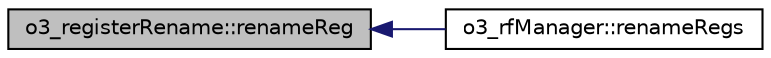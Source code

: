 digraph G
{
  edge [fontname="Helvetica",fontsize="10",labelfontname="Helvetica",labelfontsize="10"];
  node [fontname="Helvetica",fontsize="10",shape=record];
  rankdir=LR;
  Node1 [label="o3_registerRename::renameReg",height=0.2,width=0.4,color="black", fillcolor="grey75", style="filled" fontcolor="black"];
  Node1 -> Node2 [dir=back,color="midnightblue",fontsize="10",style="solid"];
  Node2 [label="o3_rfManager::renameRegs",height=0.2,width=0.4,color="black", fillcolor="white", style="filled",URL="$classo3__rfManager.html#a702dcade81b3d2ccba4bae0ef8d7de30"];
}
